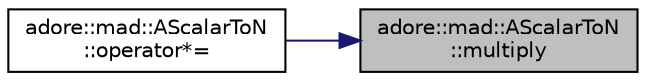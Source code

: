 digraph "adore::mad::AScalarToN::multiply"
{
 // LATEX_PDF_SIZE
  edge [fontname="Helvetica",fontsize="10",labelfontname="Helvetica",labelfontsize="10"];
  node [fontname="Helvetica",fontsize="10",shape=record];
  rankdir="RL";
  Node1 [label="adore::mad::AScalarToN\l::multiply",height=0.2,width=0.4,color="black", fillcolor="grey75", style="filled", fontcolor="black",tooltip=" "];
  Node1 -> Node2 [dir="back",color="midnightblue",fontsize="10",style="solid",fontname="Helvetica"];
  Node2 [label="adore::mad::AScalarToN\l::operator*=",height=0.2,width=0.4,color="black", fillcolor="white", style="filled",URL="$classadore_1_1mad_1_1AScalarToN.html#a62aeea7d16adbc0e41e9aa22a84a58d4",tooltip=" "];
}
